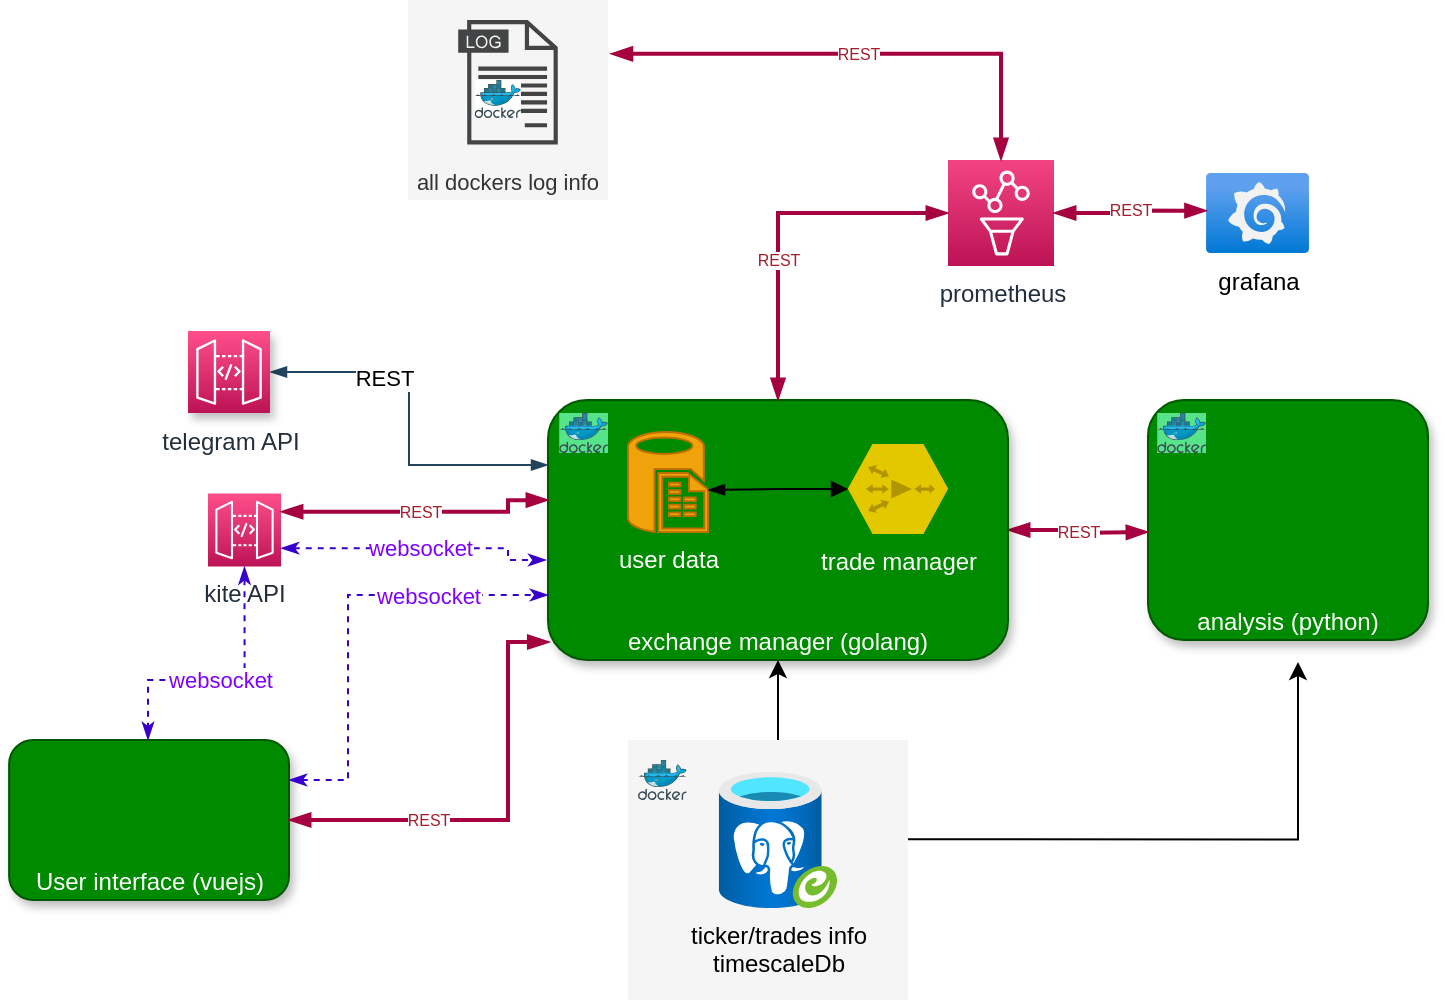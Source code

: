 <mxfile version="20.8.20" type="github">
  <diagram id="WI9T0HZ2pTsCkuznbFz-" name="Page-1">
    <mxGraphModel dx="1114" dy="614" grid="1" gridSize="10" guides="1" tooltips="1" connect="1" arrows="1" fold="1" page="1" pageScale="1" pageWidth="1169" pageHeight="827" math="0" shadow="0">
      <root>
        <mxCell id="0" />
        <mxCell id="1" parent="0" />
        <mxCell id="nYyK58fFQkwCF3YQu4Fd-14" value="User interface (vuejs)" style="rounded=1;whiteSpace=wrap;html=1;verticalAlign=bottom;strokeColor=#005700;fillColor=#008a00;fontColor=#ffffff;container=0;shadow=1;" vertex="1" parent="1">
          <mxGeometry x="220.56" y="450" width="139.94" height="80" as="geometry" />
        </mxCell>
        <mxCell id="8ut8hsgBqREO4Th_r9R5-25" value="analysis (python)" style="rounded=1;whiteSpace=wrap;html=1;verticalAlign=bottom;strokeColor=#005700;fillColor=#008a00;fontColor=#ffffff;container=0;shadow=1;" parent="1" vertex="1">
          <mxGeometry x="790" y="280" width="140" height="120" as="geometry" />
        </mxCell>
        <mxCell id="AcxdMaKK0mU5kZiv2lnr-17" style="edgeStyle=elbowEdgeStyle;rounded=0;orthogonalLoop=1;jettySize=auto;html=1;entryX=-0.016;entryY=0.49;entryDx=0;entryDy=0;entryPerimeter=0;elbow=vertical;strokeColor=#808080;" parent="1" edge="1">
          <mxGeometry relative="1" as="geometry">
            <mxPoint x="566" y="343.207" as="sourcePoint" />
            <mxPoint x="638.976" y="330.36" as="targetPoint" />
          </mxGeometry>
        </mxCell>
        <mxCell id="8ut8hsgBqREO4Th_r9R5-19" value="REST" style="edgeStyle=orthogonalEdgeStyle;rounded=0;orthogonalLoop=1;jettySize=auto;html=1;entryX=0;entryY=0.5;entryDx=0;entryDy=0;startArrow=blockThin;startFill=1;fillColor=#d80073;strokeColor=#A50040;strokeWidth=2;fontSize=8;fontColor=#a51d2d;endArrow=blockThin;endFill=1;" parent="1" source="AcxdMaKK0mU5kZiv2lnr-4" edge="1">
          <mxGeometry relative="1" as="geometry">
            <mxPoint x="790" y="346" as="targetPoint" />
          </mxGeometry>
        </mxCell>
        <mxCell id="AcxdMaKK0mU5kZiv2lnr-4" value="exchange manager (golang)" style="rounded=1;whiteSpace=wrap;html=1;fillColor=#008a00;strokeColor=#005700;verticalAlign=bottom;fontColor=#ffffff;glass=0;shadow=1;" parent="1" vertex="1">
          <mxGeometry x="490" y="280" width="230" height="130" as="geometry" />
        </mxCell>
        <mxCell id="8ut8hsgBqREO4Th_r9R5-5" value="websocket" style="edgeStyle=orthogonalEdgeStyle;rounded=0;orthogonalLoop=1;jettySize=auto;html=1;exitX=0.5;exitY=1;exitDx=0;exitDy=0;exitPerimeter=0;startArrow=classicThin;startFill=1;fillColor=#6a00ff;strokeColor=#3700CC;strokeWidth=1;endArrow=classicThin;endFill=1;fontColor=#7F00FF;entryX=0.5;entryY=0;entryDx=0;entryDy=0;dashed=1;" parent="1" source="8ut8hsgBqREO4Th_r9R5-2" target="nYyK58fFQkwCF3YQu4Fd-14" edge="1">
          <mxGeometry x="0.015" relative="1" as="geometry">
            <mxPoint x="371.304" y="465.1" as="targetPoint" />
            <Array as="points">
              <mxPoint x="338" y="420" />
              <mxPoint x="290" y="420" />
              <mxPoint x="290" y="450" />
            </Array>
            <mxPoint as="offset" />
          </mxGeometry>
        </mxCell>
        <mxCell id="8ut8hsgBqREO4Th_r9R5-2" value="kite API" style="sketch=0;points=[[0,0,0],[0.25,0,0],[0.5,0,0],[0.75,0,0],[1,0,0],[0,1,0],[0.25,1,0],[0.5,1,0],[0.75,1,0],[1,1,0],[0,0.25,0],[0,0.5,0],[0,0.75,0],[1,0.25,0],[1,0.5,0],[1,0.75,0]];outlineConnect=0;fontColor=#232F3E;gradientColor=#FF4F8B;gradientDirection=north;fillColor=#BC1356;strokeColor=#ffffff;dashed=0;verticalLabelPosition=bottom;verticalAlign=top;align=center;html=1;fontSize=12;fontStyle=0;aspect=fixed;shape=mxgraph.aws4.resourceIcon;resIcon=mxgraph.aws4.api_gateway;" parent="1" vertex="1">
          <mxGeometry x="320" y="326.75" width="36.5" height="36.5" as="geometry" />
        </mxCell>
        <mxCell id="8ut8hsgBqREO4Th_r9R5-6" value="&lt;div&gt;user data&lt;/div&gt;" style="verticalLabelPosition=bottom;html=1;verticalAlign=top;align=center;strokeColor=#BD7000;fillColor=#f0a30a;shape=mxgraph.azure.sql_reporting;fontColor=#FFFFFF;" parent="1" vertex="1">
          <mxGeometry x="530" y="296" width="40" height="50" as="geometry" />
        </mxCell>
        <mxCell id="8ut8hsgBqREO4Th_r9R5-10" value="grafana" style="aspect=fixed;html=1;points=[];align=center;image;fontSize=12;image=img/lib/azure2/other/Grafana.svg;" parent="1" vertex="1">
          <mxGeometry x="819" y="166.5" width="51.52" height="40" as="geometry" />
        </mxCell>
        <mxCell id="8ut8hsgBqREO4Th_r9R5-11" value="prometheus" style="sketch=0;points=[[0,0,0],[0.25,0,0],[0.5,0,0],[0.75,0,0],[1,0,0],[0,1,0],[0.25,1,0],[0.5,1,0],[0.75,1,0],[1,1,0],[0,0.25,0],[0,0.5,0],[0,0.75,0],[1,0.25,0],[1,0.5,0],[1,0.75,0]];points=[[0,0,0],[0.25,0,0],[0.5,0,0],[0.75,0,0],[1,0,0],[0,1,0],[0.25,1,0],[0.5,1,0],[0.75,1,0],[1,1,0],[0,0.25,0],[0,0.5,0],[0,0.75,0],[1,0.25,0],[1,0.5,0],[1,0.75,0]];outlineConnect=0;fontColor=#232F3E;gradientColor=#F34482;gradientDirection=north;fillColor=#BC1356;strokeColor=#ffffff;dashed=0;verticalLabelPosition=bottom;verticalAlign=top;align=center;html=1;fontSize=12;fontStyle=0;aspect=fixed;shape=mxgraph.aws4.resourceIcon;resIcon=mxgraph.aws4.managed_service_for_prometheus;" parent="1" vertex="1">
          <mxGeometry x="690" y="160" width="53" height="53" as="geometry" />
        </mxCell>
        <mxCell id="8ut8hsgBqREO4Th_r9R5-16" style="edgeStyle=orthogonalEdgeStyle;rounded=0;orthogonalLoop=1;jettySize=auto;html=1;entryX=0.5;entryY=1;entryDx=0;entryDy=0;startArrow=classic;startFill=1;" parent="1" source="8ut8hsgBqREO4Th_r9R5-15" target="AcxdMaKK0mU5kZiv2lnr-4" edge="1">
          <mxGeometry relative="1" as="geometry" />
        </mxCell>
        <mxCell id="8ut8hsgBqREO4Th_r9R5-18" style="edgeStyle=orthogonalEdgeStyle;rounded=0;orthogonalLoop=1;jettySize=auto;html=1;entryX=1.033;entryY=0.495;entryDx=0;entryDy=0;entryPerimeter=0;startArrow=classic;startFill=1;exitX=0.5;exitY=1;exitDx=0;exitDy=0;" parent="1" target="8ut8hsgBqREO4Th_r9R5-15" edge="1">
          <mxGeometry relative="1" as="geometry">
            <Array as="points">
              <mxPoint x="865" y="500" />
            </Array>
            <mxPoint x="865" y="411" as="sourcePoint" />
          </mxGeometry>
        </mxCell>
        <mxCell id="8ut8hsgBqREO4Th_r9R5-21" value="REST" style="edgeStyle=orthogonalEdgeStyle;rounded=0;orthogonalLoop=1;jettySize=auto;html=1;entryX=0;entryY=0.5;entryDx=0;entryDy=0;startArrow=blockThin;startFill=1;fillColor=#d80073;strokeColor=#A50040;strokeWidth=2;fontSize=8;fontColor=#a51d2d;exitX=0.5;exitY=0;exitDx=0;exitDy=0;entryPerimeter=0;endArrow=blockThin;endFill=1;" parent="1" source="AcxdMaKK0mU5kZiv2lnr-4" target="8ut8hsgBqREO4Th_r9R5-11" edge="1">
          <mxGeometry x="-0.216" relative="1" as="geometry">
            <mxPoint x="730" y="355" as="sourcePoint" />
            <mxPoint x="800" y="356" as="targetPoint" />
            <mxPoint as="offset" />
          </mxGeometry>
        </mxCell>
        <mxCell id="8ut8hsgBqREO4Th_r9R5-23" value="REST" style="edgeStyle=orthogonalEdgeStyle;rounded=0;orthogonalLoop=1;jettySize=auto;html=1;entryX=0.006;entryY=0.471;entryDx=0;entryDy=0;startArrow=blockThin;startFill=1;fillColor=#d80073;strokeColor=#A50040;strokeWidth=2;fontSize=8;fontColor=#a51d2d;entryPerimeter=0;exitX=1;exitY=0.5;exitDx=0;exitDy=0;exitPerimeter=0;endArrow=blockThin;endFill=1;" parent="1" source="8ut8hsgBqREO4Th_r9R5-11" target="8ut8hsgBqREO4Th_r9R5-10" edge="1">
          <mxGeometry relative="1" as="geometry">
            <mxPoint x="730" y="355" as="sourcePoint" />
            <mxPoint x="800" y="356" as="targetPoint" />
          </mxGeometry>
        </mxCell>
        <mxCell id="8ut8hsgBqREO4Th_r9R5-24" value="REST" style="edgeStyle=orthogonalEdgeStyle;rounded=0;orthogonalLoop=1;jettySize=auto;html=1;entryX=0.003;entryY=0.929;entryDx=0;entryDy=0;startArrow=blockThin;startFill=1;fillColor=#d80073;strokeColor=#A50040;strokeWidth=2;fontSize=8;fontColor=#a51d2d;endArrow=blockThin;endFill=1;entryPerimeter=0;exitX=1;exitY=0.5;exitDx=0;exitDy=0;" parent="1" source="nYyK58fFQkwCF3YQu4Fd-14" target="AcxdMaKK0mU5kZiv2lnr-4" edge="1">
          <mxGeometry x="-0.366" relative="1" as="geometry">
            <mxPoint x="390.12" y="481" as="sourcePoint" />
            <mxPoint x="430" y="411" as="targetPoint" />
            <Array as="points">
              <mxPoint x="470" y="490" />
              <mxPoint x="470" y="401" />
              <mxPoint x="491" y="401" />
            </Array>
            <mxPoint as="offset" />
          </mxGeometry>
        </mxCell>
        <mxCell id="8ut8hsgBqREO4Th_r9R5-30" value="" style="sketch=0;aspect=fixed;html=1;points=[];align=center;image;fontSize=12;image=img/lib/mscae/Docker.svg;fontColor=#7F00FF;imageBackground=#57e389;" parent="1" vertex="1">
          <mxGeometry x="495.61" y="286.5" width="24.39" height="20" as="geometry" />
        </mxCell>
        <mxCell id="8ut8hsgBqREO4Th_r9R5-38" value="REST" style="edgeStyle=orthogonalEdgeStyle;rounded=0;orthogonalLoop=1;jettySize=auto;html=1;entryX=0.5;entryY=0;entryDx=0;entryDy=0;startArrow=blockThin;startFill=1;fillColor=#d80073;strokeColor=#A50040;strokeWidth=2;fontSize=8;fontColor=#a51d2d;entryPerimeter=0;endArrow=blockThin;endFill=1;exitX=1.014;exitY=0.269;exitDx=0;exitDy=0;exitPerimeter=0;" parent="1" source="8ut8hsgBqREO4Th_r9R5-34" target="8ut8hsgBqREO4Th_r9R5-11" edge="1">
          <mxGeometry relative="1" as="geometry">
            <mxPoint x="615" y="290" as="sourcePoint" />
            <mxPoint x="700" y="197" as="targetPoint" />
          </mxGeometry>
        </mxCell>
        <mxCell id="8ut8hsgBqREO4Th_r9R5-40" style="edgeStyle=orthogonalEdgeStyle;rounded=0;orthogonalLoop=1;jettySize=auto;html=1;entryX=0;entryY=0.25;entryDx=0;entryDy=0;strokeWidth=1;fontSize=8;fontColor=default;startArrow=blockThin;startFill=1;endArrow=blockThin;endFill=1;fillColor=#bac8d3;strokeColor=#23445d;" parent="1" source="nYyK58fFQkwCF3YQu4Fd-16" target="AcxdMaKK0mU5kZiv2lnr-4" edge="1">
          <mxGeometry relative="1" as="geometry">
            <mxPoint x="356.5" y="268.25" as="sourcePoint" />
          </mxGeometry>
        </mxCell>
        <mxCell id="nYyK58fFQkwCF3YQu4Fd-17" value="REST" style="edgeLabel;html=1;align=center;verticalAlign=middle;resizable=0;points=[];fontColor=default;" vertex="1" connectable="0" parent="8ut8hsgBqREO4Th_r9R5-40">
          <mxGeometry x="-0.387" y="-3" relative="1" as="geometry">
            <mxPoint as="offset" />
          </mxGeometry>
        </mxCell>
        <mxCell id="8ut8hsgBqREO4Th_r9R5-42" value="" style="group" parent="1" vertex="1" connectable="0">
          <mxGeometry x="530" y="450" width="140" height="130" as="geometry" />
        </mxCell>
        <mxCell id="8ut8hsgBqREO4Th_r9R5-41" value="" style="rounded=0;whiteSpace=wrap;html=1;fillColor=#f5f5f5;strokeColor=none;fontColor=#333333;verticalAlign=bottom;" parent="8ut8hsgBqREO4Th_r9R5-42" vertex="1">
          <mxGeometry width="140" height="130" as="geometry" />
        </mxCell>
        <mxCell id="8ut8hsgBqREO4Th_r9R5-15" value="&lt;div&gt;ticker/trades info&lt;br&gt;&lt;/div&gt;&lt;div&gt;timescaleDb&lt;/div&gt;" style="aspect=fixed;html=1;points=[];align=center;image;fontSize=12;image=img/lib/azure2/databases/Azure_Database_PostgreSQL_Server_Group.svg;labelBackgroundColor=none;" parent="8ut8hsgBqREO4Th_r9R5-42" vertex="1">
          <mxGeometry x="45" y="16" width="60" height="68" as="geometry" />
        </mxCell>
        <mxCell id="8ut8hsgBqREO4Th_r9R5-32" value="" style="sketch=0;aspect=fixed;html=1;points=[];align=center;image;fontSize=12;image=img/lib/mscae/Docker.svg;fontColor=#7F00FF;" parent="8ut8hsgBqREO4Th_r9R5-42" vertex="1">
          <mxGeometry x="5" y="10" width="24.39" height="20" as="geometry" />
        </mxCell>
        <mxCell id="8ut8hsgBqREO4Th_r9R5-47" value="" style="group;fillColor=default;strokeColor=none;" parent="1" vertex="1" connectable="0">
          <mxGeometry x="420" y="80" width="100" height="100" as="geometry" />
        </mxCell>
        <mxCell id="8ut8hsgBqREO4Th_r9R5-34" value="all dockers log info" style="rounded=0;whiteSpace=wrap;html=1;fontSize=11;verticalAlign=bottom;fillColor=#f5f5f5;fontColor=#333333;strokeColor=none;" parent="8ut8hsgBqREO4Th_r9R5-47" vertex="1">
          <mxGeometry width="100" height="100" as="geometry" />
        </mxCell>
        <mxCell id="8ut8hsgBqREO4Th_r9R5-28" value="" style="sketch=0;pointerEvents=1;shadow=0;dashed=0;html=1;strokeColor=none;fillColor=#434445;aspect=fixed;labelPosition=center;verticalLabelPosition=bottom;verticalAlign=top;align=center;outlineConnect=0;shape=mxgraph.vvd.log_files;fontSize=8;fontColor=#7F00FF;" parent="8ut8hsgBqREO4Th_r9R5-47" vertex="1">
          <mxGeometry x="25.1" y="10" width="49.8" height="62.25" as="geometry" />
        </mxCell>
        <mxCell id="8ut8hsgBqREO4Th_r9R5-35" value="" style="sketch=0;aspect=fixed;html=1;points=[];align=center;image;fontSize=12;image=img/lib/mscae/Docker.svg;fontColor=default;labelBackgroundColor=none;labelBorderColor=none;imageBackground=#FFFFFF;" parent="8ut8hsgBqREO4Th_r9R5-47" vertex="1">
          <mxGeometry x="33.31" y="40" width="23.17" height="19" as="geometry" />
        </mxCell>
        <mxCell id="8ut8hsgBqREO4Th_r9R5-49" value="websocket" style="edgeStyle=orthogonalEdgeStyle;rounded=0;orthogonalLoop=1;jettySize=auto;html=1;exitX=1;exitY=0.75;exitDx=0;exitDy=0;exitPerimeter=0;startArrow=classicThin;startFill=1;fillColor=#6a00ff;strokeColor=#3700CC;strokeWidth=1;endArrow=classicThin;endFill=1;fontColor=#7F00FF;entryX=-0.004;entryY=0.608;entryDx=0;entryDy=0;entryPerimeter=0;dashed=1;" parent="1" source="8ut8hsgBqREO4Th_r9R5-2" target="AcxdMaKK0mU5kZiv2lnr-4" edge="1">
          <mxGeometry x="-0.005" relative="1" as="geometry">
            <mxPoint x="348" y="373" as="sourcePoint" />
            <mxPoint x="381" y="475" as="targetPoint" />
            <Array as="points">
              <mxPoint x="470" y="354" />
              <mxPoint x="470" y="360" />
              <mxPoint x="489" y="360" />
            </Array>
            <mxPoint as="offset" />
          </mxGeometry>
        </mxCell>
        <mxCell id="8ut8hsgBqREO4Th_r9R5-50" value="websocket" style="edgeStyle=orthogonalEdgeStyle;rounded=0;orthogonalLoop=1;jettySize=auto;html=1;startArrow=classicThin;startFill=1;fillColor=#6a00ff;strokeColor=#3700CC;strokeWidth=1;endArrow=classicThin;endFill=1;fontColor=#7F00FF;entryX=0;entryY=0.75;entryDx=0;entryDy=0;dashed=1;exitX=1;exitY=0.25;exitDx=0;exitDy=0;" parent="1" source="nYyK58fFQkwCF3YQu4Fd-14" target="AcxdMaKK0mU5kZiv2lnr-4" edge="1">
          <mxGeometry x="0.46" relative="1" as="geometry">
            <mxPoint x="390" y="466" as="sourcePoint" />
            <mxPoint x="499" y="369" as="targetPoint" />
            <Array as="points">
              <mxPoint x="390" y="470" />
              <mxPoint x="390" y="378" />
            </Array>
            <mxPoint as="offset" />
          </mxGeometry>
        </mxCell>
        <mxCell id="8ut8hsgBqREO4Th_r9R5-52" value="REST" style="edgeStyle=orthogonalEdgeStyle;rounded=0;orthogonalLoop=1;jettySize=auto;html=1;entryX=0;entryY=0.385;entryDx=0;entryDy=0;startArrow=blockThin;startFill=1;fillColor=#d80073;strokeColor=#A50040;strokeWidth=2;fontSize=8;fontColor=#a51d2d;endArrow=blockThin;endFill=1;entryPerimeter=0;exitX=1;exitY=0.25;exitDx=0;exitDy=0;exitPerimeter=0;" parent="1" source="8ut8hsgBqREO4Th_r9R5-2" target="AcxdMaKK0mU5kZiv2lnr-4" edge="1">
          <mxGeometry relative="1" as="geometry">
            <mxPoint x="400" y="491" as="sourcePoint" />
            <mxPoint x="501" y="411" as="targetPoint" />
            <Array as="points">
              <mxPoint x="470" y="336" />
              <mxPoint x="470" y="330" />
            </Array>
          </mxGeometry>
        </mxCell>
        <mxCell id="nYyK58fFQkwCF3YQu4Fd-6" style="edgeStyle=orthogonalEdgeStyle;rounded=0;orthogonalLoop=1;jettySize=auto;html=1;entryX=1;entryY=0.58;entryDx=0;entryDy=0;entryPerimeter=0;fontColor=#FFFFFF;startArrow=block;startFill=1;endArrow=blockThin;endFill=1;" edge="1" parent="1" source="nYyK58fFQkwCF3YQu4Fd-5" target="8ut8hsgBqREO4Th_r9R5-6">
          <mxGeometry relative="1" as="geometry" />
        </mxCell>
        <mxCell id="nYyK58fFQkwCF3YQu4Fd-5" value="trade manager" style="verticalLabelPosition=bottom;sketch=0;html=1;fillColor=#e3c800;strokeColor=#B09500;verticalAlign=top;align=center;points=[[0,0.5,0],[0.125,0.25,0],[0.25,0,0],[0.5,0,0],[0.75,0,0],[0.875,0.25,0],[1,0.5,0],[0.875,0.75,0],[0.75,1,0],[0.5,1,0],[0.125,0.75,0]];pointerEvents=1;shape=mxgraph.cisco_safe.compositeIcon;bgIcon=mxgraph.cisco_safe.design.blank_device;resIcon=mxgraph.cisco_safe.design.wide_area_application_engine;fontColor=#FFFFFF;" vertex="1" parent="1">
          <mxGeometry x="640" y="302" width="50" height="45" as="geometry" />
        </mxCell>
        <mxCell id="8ut8hsgBqREO4Th_r9R5-31" value="" style="sketch=0;aspect=fixed;html=1;points=[];align=center;image;fontSize=12;image=img/lib/mscae/Docker.svg;fontColor=#7F00FF;container=0;imageBackground=#57e389;" parent="1" vertex="1">
          <mxGeometry x="794.61" y="286.5" width="24.39" height="20" as="geometry" />
        </mxCell>
        <mxCell id="8ut8hsgBqREO4Th_r9R5-44" value="" style="shape=image;html=1;verticalAlign=top;verticalLabelPosition=bottom;labelBackgroundColor=#ffffff;imageAspect=0;aspect=fixed;image=https://cdn4.iconfinder.com/data/icons/success-filloutline/64/chart-analysis-analytics-data_analytics-pie_1-128.png;fontSize=8;fontColor=default;container=0;imageBackground=none;imageBorder=none;" parent="1" vertex="1">
          <mxGeometry x="831" y="302" width="58" height="58" as="geometry" />
        </mxCell>
        <mxCell id="nYyK58fFQkwCF3YQu4Fd-15" value="" style="shape=image;html=1;verticalAlign=top;verticalLabelPosition=bottom;labelBackgroundColor=#ffffff;imageAspect=0;aspect=fixed;image=https://cdn1.iconfinder.com/data/icons/unicons-line-vol-6/24/vuejs-128.png;rounded=1;shadow=1;glass=0;sketch=0;strokeColor=default;fontColor=#FFFFFF;fillColor=default;" vertex="1" parent="1">
          <mxGeometry x="256.53" y="460" width="60" height="60" as="geometry" />
        </mxCell>
        <mxCell id="nYyK58fFQkwCF3YQu4Fd-16" value="telegram API" style="sketch=0;points=[[0,0,0],[0.25,0,0],[0.5,0,0],[0.75,0,0],[1,0,0],[0,1,0],[0.25,1,0],[0.5,1,0],[0.75,1,0],[1,1,0],[0,0.25,0],[0,0.5,0],[0,0.75,0],[1,0.25,0],[1,0.5,0],[1,0.75,0]];outlineConnect=0;fontColor=#232F3E;gradientColor=#FF4F8B;gradientDirection=north;fillColor=#BC1356;strokeColor=#ffffff;dashed=0;verticalLabelPosition=bottom;verticalAlign=top;align=center;html=1;fontSize=12;fontStyle=0;aspect=fixed;shape=mxgraph.aws4.resourceIcon;resIcon=mxgraph.aws4.api_gateway;rounded=1;shadow=1;glass=0;" vertex="1" parent="1">
          <mxGeometry x="310" y="245.5" width="41" height="41" as="geometry" />
        </mxCell>
      </root>
    </mxGraphModel>
  </diagram>
</mxfile>

